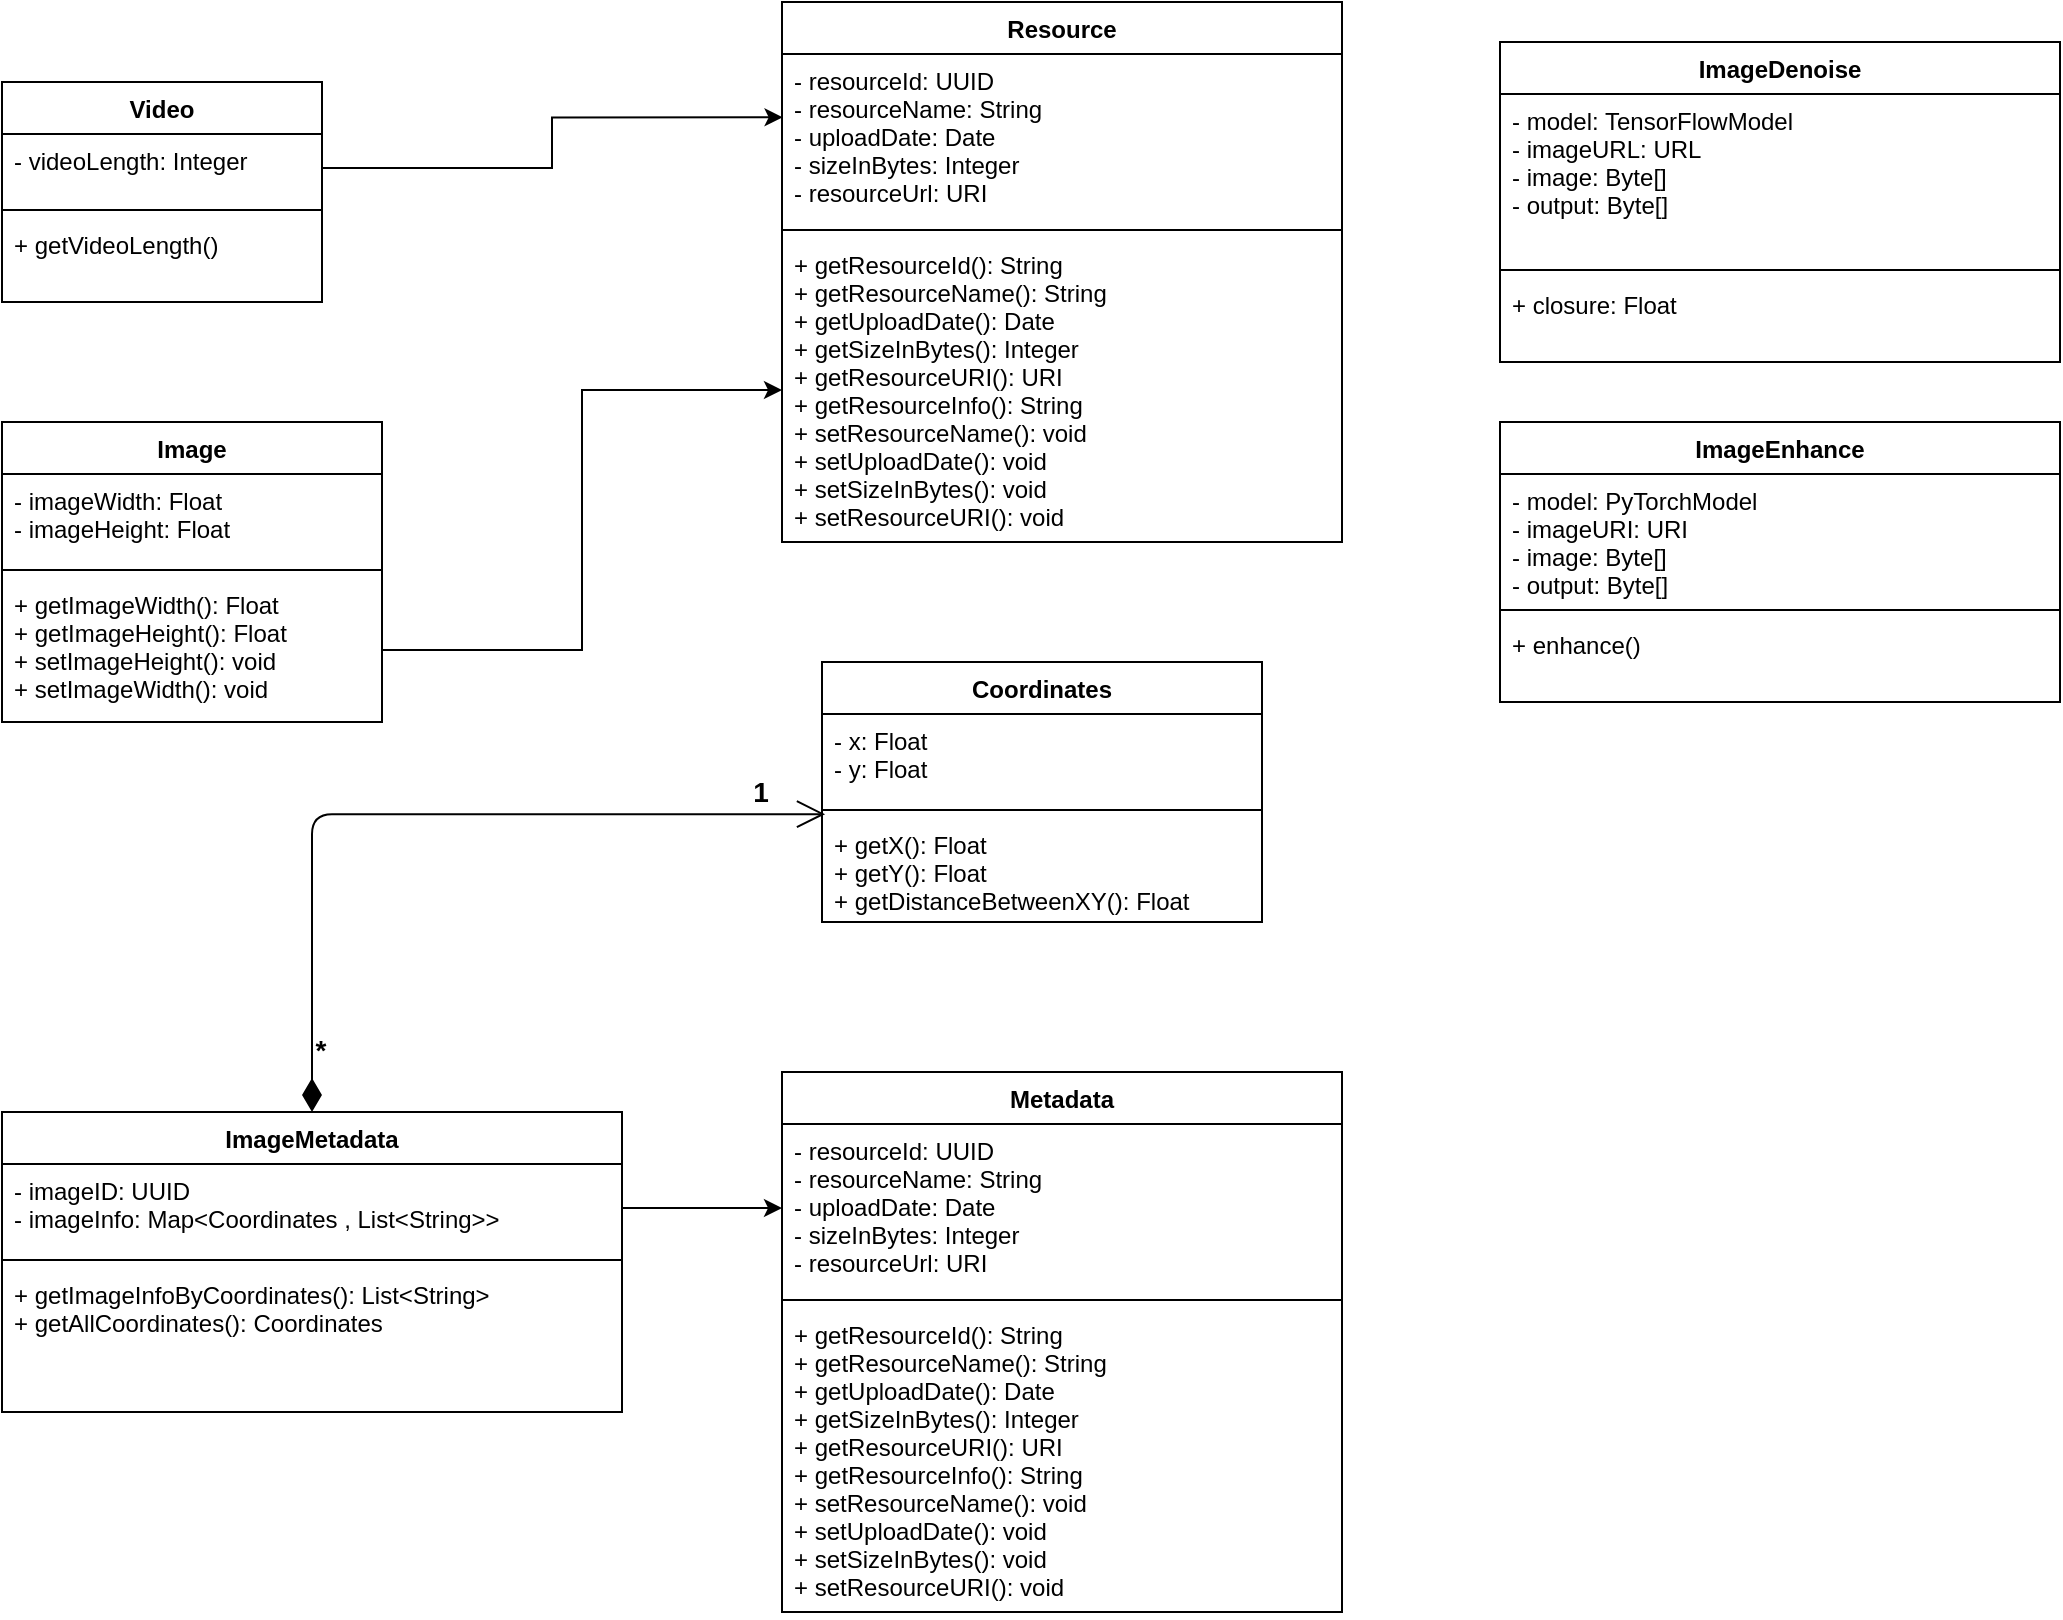 <mxfile version="14.5.1" type="github">
  <diagram id="_sDNrL10AUSJifHvgnsC" name="Page-1">
    <mxGraphModel dx="1673" dy="980" grid="1" gridSize="10" guides="1" tooltips="1" connect="1" arrows="1" fold="1" page="1" pageScale="1" pageWidth="827" pageHeight="1169" math="0" shadow="0">
      <root>
        <mxCell id="0" />
        <mxCell id="1" parent="0" />
        <mxCell id="vhNg0i442V6qFYGz1hZX-9" style="edgeStyle=orthogonalEdgeStyle;rounded=0;orthogonalLoop=1;jettySize=auto;html=1;" parent="1" source="-dmqIPmsJhzEoFDKgp8E-4" target="vhNg0i442V6qFYGz1hZX-8" edge="1">
          <mxGeometry relative="1" as="geometry" />
        </mxCell>
        <mxCell id="-dmqIPmsJhzEoFDKgp8E-1" value="Image" style="swimlane;fontStyle=1;align=center;verticalAlign=top;childLayout=stackLayout;horizontal=1;startSize=26;horizontalStack=0;resizeParent=1;resizeParentMax=0;resizeLast=0;collapsible=1;marginBottom=0;" parent="1" vertex="1">
          <mxGeometry x="78" y="330" width="190" height="150" as="geometry" />
        </mxCell>
        <mxCell id="-dmqIPmsJhzEoFDKgp8E-2" value="- imageWidth: Float&#xa;- imageHeight: Float&#xa;" style="text;strokeColor=none;fillColor=none;align=left;verticalAlign=top;spacingLeft=4;spacingRight=4;overflow=hidden;rotatable=0;points=[[0,0.5],[1,0.5]];portConstraint=eastwest;" parent="-dmqIPmsJhzEoFDKgp8E-1" vertex="1">
          <mxGeometry y="26" width="190" height="44" as="geometry" />
        </mxCell>
        <mxCell id="-dmqIPmsJhzEoFDKgp8E-3" value="" style="line;strokeWidth=1;fillColor=none;align=left;verticalAlign=middle;spacingTop=-1;spacingLeft=3;spacingRight=3;rotatable=0;labelPosition=right;points=[];portConstraint=eastwest;" parent="-dmqIPmsJhzEoFDKgp8E-1" vertex="1">
          <mxGeometry y="70" width="190" height="8" as="geometry" />
        </mxCell>
        <mxCell id="-dmqIPmsJhzEoFDKgp8E-4" value="+ getImageWidth(): Float&#xa;+ getImageHeight(): Float&#xa;+ setImageHeight(): void&#xa;+ setImageWidth(): void" style="text;strokeColor=none;fillColor=none;align=left;verticalAlign=top;spacingLeft=4;spacingRight=4;overflow=hidden;rotatable=0;points=[[0,0.5],[1,0.5]];portConstraint=eastwest;" parent="-dmqIPmsJhzEoFDKgp8E-1" vertex="1">
          <mxGeometry y="78" width="190" height="72" as="geometry" />
        </mxCell>
        <mxCell id="vhNg0i442V6qFYGz1hZX-10" style="edgeStyle=orthogonalEdgeStyle;rounded=0;orthogonalLoop=1;jettySize=auto;html=1;entryX=0.001;entryY=0.377;entryDx=0;entryDy=0;entryPerimeter=0;exitX=1;exitY=0.5;exitDx=0;exitDy=0;" parent="1" source="vhNg0i442V6qFYGz1hZX-2" target="vhNg0i442V6qFYGz1hZX-6" edge="1">
          <mxGeometry relative="1" as="geometry">
            <mxPoint x="482" y="300" as="targetPoint" />
          </mxGeometry>
        </mxCell>
        <mxCell id="vhNg0i442V6qFYGz1hZX-1" value="Video" style="swimlane;fontStyle=1;align=center;verticalAlign=top;childLayout=stackLayout;horizontal=1;startSize=26;horizontalStack=0;resizeParent=1;resizeParentMax=0;resizeLast=0;collapsible=1;marginBottom=0;" parent="1" vertex="1">
          <mxGeometry x="78" y="160" width="160" height="110" as="geometry" />
        </mxCell>
        <mxCell id="vhNg0i442V6qFYGz1hZX-2" value="- videoLength: Integer&#xa;" style="text;strokeColor=none;fillColor=none;align=left;verticalAlign=top;spacingLeft=4;spacingRight=4;overflow=hidden;rotatable=0;points=[[0,0.5],[1,0.5]];portConstraint=eastwest;" parent="vhNg0i442V6qFYGz1hZX-1" vertex="1">
          <mxGeometry y="26" width="160" height="34" as="geometry" />
        </mxCell>
        <mxCell id="vhNg0i442V6qFYGz1hZX-3" value="" style="line;strokeWidth=1;fillColor=none;align=left;verticalAlign=middle;spacingTop=-1;spacingLeft=3;spacingRight=3;rotatable=0;labelPosition=right;points=[];portConstraint=eastwest;" parent="vhNg0i442V6qFYGz1hZX-1" vertex="1">
          <mxGeometry y="60" width="160" height="8" as="geometry" />
        </mxCell>
        <mxCell id="vhNg0i442V6qFYGz1hZX-4" value="+ getVideoLength()&#xa;" style="text;strokeColor=none;fillColor=none;align=left;verticalAlign=top;spacingLeft=4;spacingRight=4;overflow=hidden;rotatable=0;points=[[0,0.5],[1,0.5]];portConstraint=eastwest;" parent="vhNg0i442V6qFYGz1hZX-1" vertex="1">
          <mxGeometry y="68" width="160" height="42" as="geometry" />
        </mxCell>
        <mxCell id="vhNg0i442V6qFYGz1hZX-5" value="Resource" style="swimlane;fontStyle=1;align=center;verticalAlign=top;childLayout=stackLayout;horizontal=1;startSize=26;horizontalStack=0;resizeParent=1;resizeParentMax=0;resizeLast=0;collapsible=1;marginBottom=0;" parent="1" vertex="1">
          <mxGeometry x="468" y="120" width="280" height="270" as="geometry" />
        </mxCell>
        <mxCell id="vhNg0i442V6qFYGz1hZX-6" value="- resourceId: UUID&#xa;- resourceName: String&#xa;- uploadDate: Date&#xa;- sizeInBytes: Integer&#xa;- resourceUrl: URI" style="text;strokeColor=none;fillColor=none;align=left;verticalAlign=top;spacingLeft=4;spacingRight=4;overflow=hidden;rotatable=0;points=[[0,0.5],[1,0.5]];portConstraint=eastwest;" parent="vhNg0i442V6qFYGz1hZX-5" vertex="1">
          <mxGeometry y="26" width="280" height="84" as="geometry" />
        </mxCell>
        <mxCell id="vhNg0i442V6qFYGz1hZX-7" value="" style="line;strokeWidth=1;fillColor=none;align=left;verticalAlign=middle;spacingTop=-1;spacingLeft=3;spacingRight=3;rotatable=0;labelPosition=right;points=[];portConstraint=eastwest;" parent="vhNg0i442V6qFYGz1hZX-5" vertex="1">
          <mxGeometry y="110" width="280" height="8" as="geometry" />
        </mxCell>
        <mxCell id="vhNg0i442V6qFYGz1hZX-8" value="+ getResourceId(): String&#xa;+ getResourceName(): String&#xa;+ getUploadDate(): Date&#xa;+ getSizeInBytes(): Integer&#xa;+ getResourceURI(): URI&#xa;+ getResourceInfo(): String&#xa;+ setResourceName(): void&#xa;+ setUploadDate(): void&#xa;+ setSizeInBytes(): void&#xa;+ setResourceURI(): void&#xa;" style="text;strokeColor=none;fillColor=none;align=left;verticalAlign=top;spacingLeft=4;spacingRight=4;overflow=hidden;rotatable=0;points=[[0,0.5],[1,0.5]];portConstraint=eastwest;" parent="vhNg0i442V6qFYGz1hZX-5" vertex="1">
          <mxGeometry y="118" width="280" height="152" as="geometry" />
        </mxCell>
        <mxCell id="vhNg0i442V6qFYGz1hZX-11" style="edgeStyle=orthogonalEdgeStyle;rounded=0;orthogonalLoop=1;jettySize=auto;html=1;exitX=1;exitY=0.5;exitDx=0;exitDy=0;entryX=0;entryY=0.5;entryDx=0;entryDy=0;" parent="1" source="vhNg0i442V6qFYGz1hZX-13" target="vhNg0i442V6qFYGz1hZX-22" edge="1">
          <mxGeometry relative="1" as="geometry" />
        </mxCell>
        <mxCell id="vhNg0i442V6qFYGz1hZX-12" value="ImageMetadata" style="swimlane;fontStyle=1;align=center;verticalAlign=top;childLayout=stackLayout;horizontal=1;startSize=26;horizontalStack=0;resizeParent=1;resizeParentMax=0;resizeLast=0;collapsible=1;marginBottom=0;" parent="1" vertex="1">
          <mxGeometry x="78" y="675" width="310" height="150" as="geometry" />
        </mxCell>
        <mxCell id="vhNg0i442V6qFYGz1hZX-13" value="- imageID: UUID&#xa;- imageInfo: Map&lt;Coordinates , List&lt;String&gt;&gt;" style="text;strokeColor=none;fillColor=none;align=left;verticalAlign=top;spacingLeft=4;spacingRight=4;overflow=hidden;rotatable=0;points=[[0,0.5],[1,0.5]];portConstraint=eastwest;" parent="vhNg0i442V6qFYGz1hZX-12" vertex="1">
          <mxGeometry y="26" width="310" height="44" as="geometry" />
        </mxCell>
        <mxCell id="vhNg0i442V6qFYGz1hZX-14" value="" style="line;strokeWidth=1;fillColor=none;align=left;verticalAlign=middle;spacingTop=-1;spacingLeft=3;spacingRight=3;rotatable=0;labelPosition=right;points=[];portConstraint=eastwest;" parent="vhNg0i442V6qFYGz1hZX-12" vertex="1">
          <mxGeometry y="70" width="310" height="8" as="geometry" />
        </mxCell>
        <mxCell id="vhNg0i442V6qFYGz1hZX-15" value="+ getImageInfoByCoordinates(): List&lt;String&gt;&#xa;+ getAllCoordinates(): Coordinates&#xa;" style="text;strokeColor=none;fillColor=none;align=left;verticalAlign=top;spacingLeft=4;spacingRight=4;overflow=hidden;rotatable=0;points=[[0,0.5],[1,0.5]];portConstraint=eastwest;" parent="vhNg0i442V6qFYGz1hZX-12" vertex="1">
          <mxGeometry y="78" width="310" height="72" as="geometry" />
        </mxCell>
        <mxCell id="vhNg0i442V6qFYGz1hZX-21" value="Metadata" style="swimlane;fontStyle=1;align=center;verticalAlign=top;childLayout=stackLayout;horizontal=1;startSize=26;horizontalStack=0;resizeParent=1;resizeParentMax=0;resizeLast=0;collapsible=1;marginBottom=0;" parent="1" vertex="1">
          <mxGeometry x="468" y="655" width="280" height="270" as="geometry" />
        </mxCell>
        <mxCell id="vhNg0i442V6qFYGz1hZX-22" value="- resourceId: UUID&#xa;- resourceName: String&#xa;- uploadDate: Date&#xa;- sizeInBytes: Integer&#xa;- resourceUrl: URI" style="text;strokeColor=none;fillColor=none;align=left;verticalAlign=top;spacingLeft=4;spacingRight=4;overflow=hidden;rotatable=0;points=[[0,0.5],[1,0.5]];portConstraint=eastwest;" parent="vhNg0i442V6qFYGz1hZX-21" vertex="1">
          <mxGeometry y="26" width="280" height="84" as="geometry" />
        </mxCell>
        <mxCell id="vhNg0i442V6qFYGz1hZX-23" value="" style="line;strokeWidth=1;fillColor=none;align=left;verticalAlign=middle;spacingTop=-1;spacingLeft=3;spacingRight=3;rotatable=0;labelPosition=right;points=[];portConstraint=eastwest;" parent="vhNg0i442V6qFYGz1hZX-21" vertex="1">
          <mxGeometry y="110" width="280" height="8" as="geometry" />
        </mxCell>
        <mxCell id="vhNg0i442V6qFYGz1hZX-24" value="+ getResourceId(): String&#xa;+ getResourceName(): String&#xa;+ getUploadDate(): Date&#xa;+ getSizeInBytes(): Integer&#xa;+ getResourceURI(): URI&#xa;+ getResourceInfo(): String&#xa;+ setResourceName(): void&#xa;+ setUploadDate(): void&#xa;+ setSizeInBytes(): void&#xa;+ setResourceURI(): void&#xa;" style="text;strokeColor=none;fillColor=none;align=left;verticalAlign=top;spacingLeft=4;spacingRight=4;overflow=hidden;rotatable=0;points=[[0,0.5],[1,0.5]];portConstraint=eastwest;" parent="vhNg0i442V6qFYGz1hZX-21" vertex="1">
          <mxGeometry y="118" width="280" height="152" as="geometry" />
        </mxCell>
        <mxCell id="vhNg0i442V6qFYGz1hZX-25" value="Coordinates" style="swimlane;fontStyle=1;align=center;verticalAlign=top;childLayout=stackLayout;horizontal=1;startSize=26;horizontalStack=0;resizeParent=1;resizeParentMax=0;resizeLast=0;collapsible=1;marginBottom=0;" parent="1" vertex="1">
          <mxGeometry x="488" y="450" width="220" height="130" as="geometry" />
        </mxCell>
        <mxCell id="vhNg0i442V6qFYGz1hZX-26" value="- x: Float&#xa;- y: Float" style="text;strokeColor=none;fillColor=none;align=left;verticalAlign=top;spacingLeft=4;spacingRight=4;overflow=hidden;rotatable=0;points=[[0,0.5],[1,0.5]];portConstraint=eastwest;" parent="vhNg0i442V6qFYGz1hZX-25" vertex="1">
          <mxGeometry y="26" width="220" height="44" as="geometry" />
        </mxCell>
        <mxCell id="vhNg0i442V6qFYGz1hZX-27" value="" style="line;strokeWidth=1;fillColor=none;align=left;verticalAlign=middle;spacingTop=-1;spacingLeft=3;spacingRight=3;rotatable=0;labelPosition=right;points=[];portConstraint=eastwest;" parent="vhNg0i442V6qFYGz1hZX-25" vertex="1">
          <mxGeometry y="70" width="220" height="8" as="geometry" />
        </mxCell>
        <mxCell id="vhNg0i442V6qFYGz1hZX-28" value="+ getX(): Float&#xa;+ getY(): Float&#xa;+ getDistanceBetweenXY(): Float" style="text;strokeColor=none;fillColor=none;align=left;verticalAlign=top;spacingLeft=4;spacingRight=4;overflow=hidden;rotatable=0;points=[[0,0.5],[1,0.5]];portConstraint=eastwest;" parent="vhNg0i442V6qFYGz1hZX-25" vertex="1">
          <mxGeometry y="78" width="220" height="52" as="geometry" />
        </mxCell>
        <mxCell id="vhNg0i442V6qFYGz1hZX-32" value="" style="endArrow=open;html=1;endSize=12;startArrow=diamondThin;startSize=14;startFill=1;edgeStyle=orthogonalEdgeStyle;align=left;verticalAlign=bottom;entryX=0.007;entryY=-0.037;entryDx=0;entryDy=0;entryPerimeter=0;exitX=0.5;exitY=0;exitDx=0;exitDy=0;" parent="1" source="vhNg0i442V6qFYGz1hZX-12" target="vhNg0i442V6qFYGz1hZX-28" edge="1">
          <mxGeometry x="-0.814" y="-5" relative="1" as="geometry">
            <mxPoint x="-67" y="544.58" as="sourcePoint" />
            <mxPoint x="93" y="544.58" as="targetPoint" />
            <mxPoint as="offset" />
          </mxGeometry>
        </mxCell>
        <mxCell id="vhNg0i442V6qFYGz1hZX-35" value="*" style="edgeLabel;html=1;align=center;verticalAlign=middle;resizable=0;points=[];fontStyle=1;fontSize=14;" parent="vhNg0i442V6qFYGz1hZX-32" vertex="1" connectable="0">
          <mxGeometry x="-0.847" y="-4" relative="1" as="geometry">
            <mxPoint as="offset" />
          </mxGeometry>
        </mxCell>
        <mxCell id="vhNg0i442V6qFYGz1hZX-37" value="1" style="edgeLabel;html=1;align=center;verticalAlign=middle;resizable=0;points=[];fontSize=14;fontStyle=1" parent="vhNg0i442V6qFYGz1hZX-32" vertex="1" connectable="0">
          <mxGeometry x="0.838" y="-2" relative="1" as="geometry">
            <mxPoint y="-13.08" as="offset" />
          </mxGeometry>
        </mxCell>
        <mxCell id="tw9T6ADUOoUsZ96tvRmp-1" value="ImageDenoise" style="swimlane;fontStyle=1;align=center;verticalAlign=top;childLayout=stackLayout;horizontal=1;startSize=26;horizontalStack=0;resizeParent=1;resizeParentMax=0;resizeLast=0;collapsible=1;marginBottom=0;" vertex="1" parent="1">
          <mxGeometry x="827" y="140" width="280" height="160" as="geometry" />
        </mxCell>
        <mxCell id="tw9T6ADUOoUsZ96tvRmp-2" value="- model: TensorFlowModel&#xa;- imageURL: URL&#xa;- image: Byte[]&#xa;- output: Byte[]" style="text;strokeColor=none;fillColor=none;align=left;verticalAlign=top;spacingLeft=4;spacingRight=4;overflow=hidden;rotatable=0;points=[[0,0.5],[1,0.5]];portConstraint=eastwest;" vertex="1" parent="tw9T6ADUOoUsZ96tvRmp-1">
          <mxGeometry y="26" width="280" height="84" as="geometry" />
        </mxCell>
        <mxCell id="tw9T6ADUOoUsZ96tvRmp-3" value="" style="line;strokeWidth=1;fillColor=none;align=left;verticalAlign=middle;spacingTop=-1;spacingLeft=3;spacingRight=3;rotatable=0;labelPosition=right;points=[];portConstraint=eastwest;" vertex="1" parent="tw9T6ADUOoUsZ96tvRmp-1">
          <mxGeometry y="110" width="280" height="8" as="geometry" />
        </mxCell>
        <mxCell id="tw9T6ADUOoUsZ96tvRmp-4" value="+ closure: Float" style="text;strokeColor=none;fillColor=none;align=left;verticalAlign=top;spacingLeft=4;spacingRight=4;overflow=hidden;rotatable=0;points=[[0,0.5],[1,0.5]];portConstraint=eastwest;" vertex="1" parent="tw9T6ADUOoUsZ96tvRmp-1">
          <mxGeometry y="118" width="280" height="42" as="geometry" />
        </mxCell>
        <mxCell id="tw9T6ADUOoUsZ96tvRmp-5" value="ImageEnhance" style="swimlane;fontStyle=1;align=center;verticalAlign=top;childLayout=stackLayout;horizontal=1;startSize=26;horizontalStack=0;resizeParent=1;resizeParentMax=0;resizeLast=0;collapsible=1;marginBottom=0;" vertex="1" parent="1">
          <mxGeometry x="827" y="330" width="280" height="140" as="geometry" />
        </mxCell>
        <mxCell id="tw9T6ADUOoUsZ96tvRmp-6" value="- model: PyTorchModel&#xa;- imageURI: URI&#xa;- image: Byte[]&#xa;- output: Byte[]&#xa;" style="text;strokeColor=none;fillColor=none;align=left;verticalAlign=top;spacingLeft=4;spacingRight=4;overflow=hidden;rotatable=0;points=[[0,0.5],[1,0.5]];portConstraint=eastwest;" vertex="1" parent="tw9T6ADUOoUsZ96tvRmp-5">
          <mxGeometry y="26" width="280" height="64" as="geometry" />
        </mxCell>
        <mxCell id="tw9T6ADUOoUsZ96tvRmp-7" value="" style="line;strokeWidth=1;fillColor=none;align=left;verticalAlign=middle;spacingTop=-1;spacingLeft=3;spacingRight=3;rotatable=0;labelPosition=right;points=[];portConstraint=eastwest;" vertex="1" parent="tw9T6ADUOoUsZ96tvRmp-5">
          <mxGeometry y="90" width="280" height="8" as="geometry" />
        </mxCell>
        <mxCell id="tw9T6ADUOoUsZ96tvRmp-8" value="+ enhance()" style="text;strokeColor=none;fillColor=none;align=left;verticalAlign=top;spacingLeft=4;spacingRight=4;overflow=hidden;rotatable=0;points=[[0,0.5],[1,0.5]];portConstraint=eastwest;" vertex="1" parent="tw9T6ADUOoUsZ96tvRmp-5">
          <mxGeometry y="98" width="280" height="42" as="geometry" />
        </mxCell>
      </root>
    </mxGraphModel>
  </diagram>
</mxfile>
